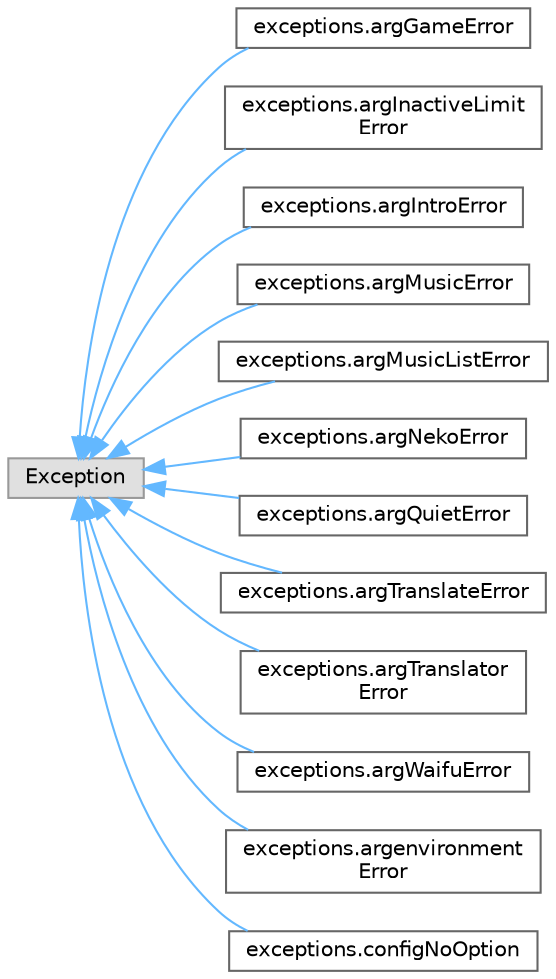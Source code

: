 digraph "Graphical Class Hierarchy"
{
 // LATEX_PDF_SIZE
  bgcolor="transparent";
  edge [fontname=Helvetica,fontsize=10,labelfontname=Helvetica,labelfontsize=10];
  node [fontname=Helvetica,fontsize=10,shape=box,height=0.2,width=0.4];
  rankdir="LR";
  Node0 [label="Exception",height=0.2,width=0.4,color="grey60", fillcolor="#E0E0E0", style="filled",tooltip=" "];
  Node0 -> Node1 [dir="back",color="steelblue1",style="solid"];
  Node1 [label="exceptions.argGameError",height=0.2,width=0.4,color="grey40", fillcolor="white", style="filled",URL="$dc/d31/classexceptions_1_1arg_game_error.html",tooltip=" "];
  Node0 -> Node2 [dir="back",color="steelblue1",style="solid"];
  Node2 [label="exceptions.argInactiveLimit\lError",height=0.2,width=0.4,color="grey40", fillcolor="white", style="filled",URL="$df/deb/classexceptions_1_1arg_inactive_limit_error.html",tooltip=" "];
  Node0 -> Node3 [dir="back",color="steelblue1",style="solid"];
  Node3 [label="exceptions.argIntroError",height=0.2,width=0.4,color="grey40", fillcolor="white", style="filled",URL="$d6/d2b/classexceptions_1_1arg_intro_error.html",tooltip=" "];
  Node0 -> Node4 [dir="back",color="steelblue1",style="solid"];
  Node4 [label="exceptions.argMusicError",height=0.2,width=0.4,color="grey40", fillcolor="white", style="filled",URL="$d5/d36/classexceptions_1_1arg_music_error.html",tooltip=" "];
  Node0 -> Node5 [dir="back",color="steelblue1",style="solid"];
  Node5 [label="exceptions.argMusicListError",height=0.2,width=0.4,color="grey40", fillcolor="white", style="filled",URL="$df/de6/classexceptions_1_1arg_music_list_error.html",tooltip=" "];
  Node0 -> Node6 [dir="back",color="steelblue1",style="solid"];
  Node6 [label="exceptions.argNekoError",height=0.2,width=0.4,color="grey40", fillcolor="white", style="filled",URL="$d1/d60/classexceptions_1_1arg_neko_error.html",tooltip=" "];
  Node0 -> Node7 [dir="back",color="steelblue1",style="solid"];
  Node7 [label="exceptions.argQuietError",height=0.2,width=0.4,color="grey40", fillcolor="white", style="filled",URL="$dc/d30/classexceptions_1_1arg_quiet_error.html",tooltip=" "];
  Node0 -> Node8 [dir="back",color="steelblue1",style="solid"];
  Node8 [label="exceptions.argTranslateError",height=0.2,width=0.4,color="grey40", fillcolor="white", style="filled",URL="$d3/d4f/classexceptions_1_1arg_translate_error.html",tooltip=" "];
  Node0 -> Node9 [dir="back",color="steelblue1",style="solid"];
  Node9 [label="exceptions.argTranslator\lError",height=0.2,width=0.4,color="grey40", fillcolor="white", style="filled",URL="$d9/d31/classexceptions_1_1arg_translator_error.html",tooltip=" "];
  Node0 -> Node10 [dir="back",color="steelblue1",style="solid"];
  Node10 [label="exceptions.argWaifuError",height=0.2,width=0.4,color="grey40", fillcolor="white", style="filled",URL="$da/dcb/classexceptions_1_1arg_waifu_error.html",tooltip=" "];
  Node0 -> Node11 [dir="back",color="steelblue1",style="solid"];
  Node11 [label="exceptions.argenvironment\lError",height=0.2,width=0.4,color="grey40", fillcolor="white", style="filled",URL="$d2/d37/classexceptions_1_1argenvironment_error.html",tooltip=" "];
  Node0 -> Node12 [dir="back",color="steelblue1",style="solid"];
  Node12 [label="exceptions.configNoOption",height=0.2,width=0.4,color="grey40", fillcolor="white", style="filled",URL="$dd/d3d/classexceptions_1_1config_no_option.html",tooltip=" "];
}
